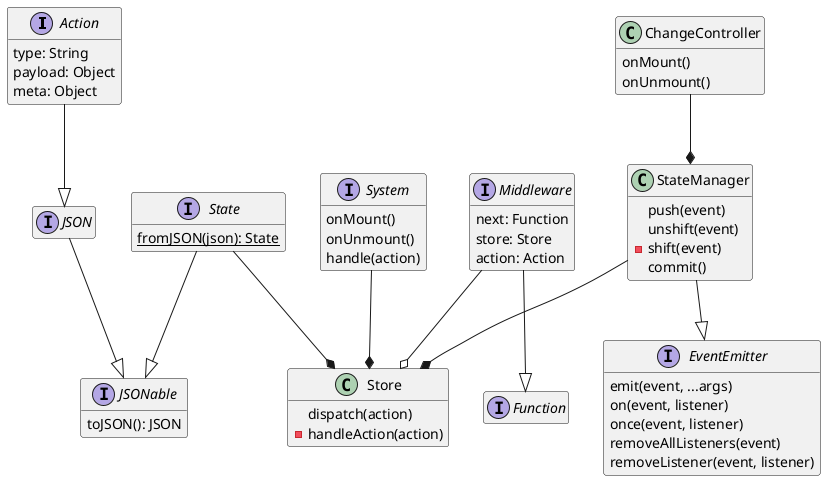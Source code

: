 @startuml

hide empty fields
hide empty methods

interface Action {
  type: String
  payload: Object
  meta: Object
}

interface JSON
interface JSONable {
  toJSON(): JSON
}
Action --|> JSON
JSON --|> JSONable

interface Function {
}

interface EventEmitter {
  emit(event, ...args)
  on(event, listener)
  once(event, listener)
  removeAllListeners(event)
  removeListener(event, listener)
}

interface Middleware {
  next: Function
  store: Store
  action: Action
}
Middleware --|> Function

interface System {
  onMount()
  onUnmount()
  handle(action)
}

class StateManager {
  push(event)
  unshift(event)
  -shift(event)
  commit()
}
StateManager --|> EventEmitter

class ChangeController {
  onMount()
  onUnmount()
}
ChangeController --* StateManager

interface State {
  {static} fromJSON(json): State
}
State --|> JSONable

class Store {
  dispatch(action)
  -handleAction(action)
}
Middleware --o Store
StateManager --* Store
System --* Store
State --* Store

@enduml

